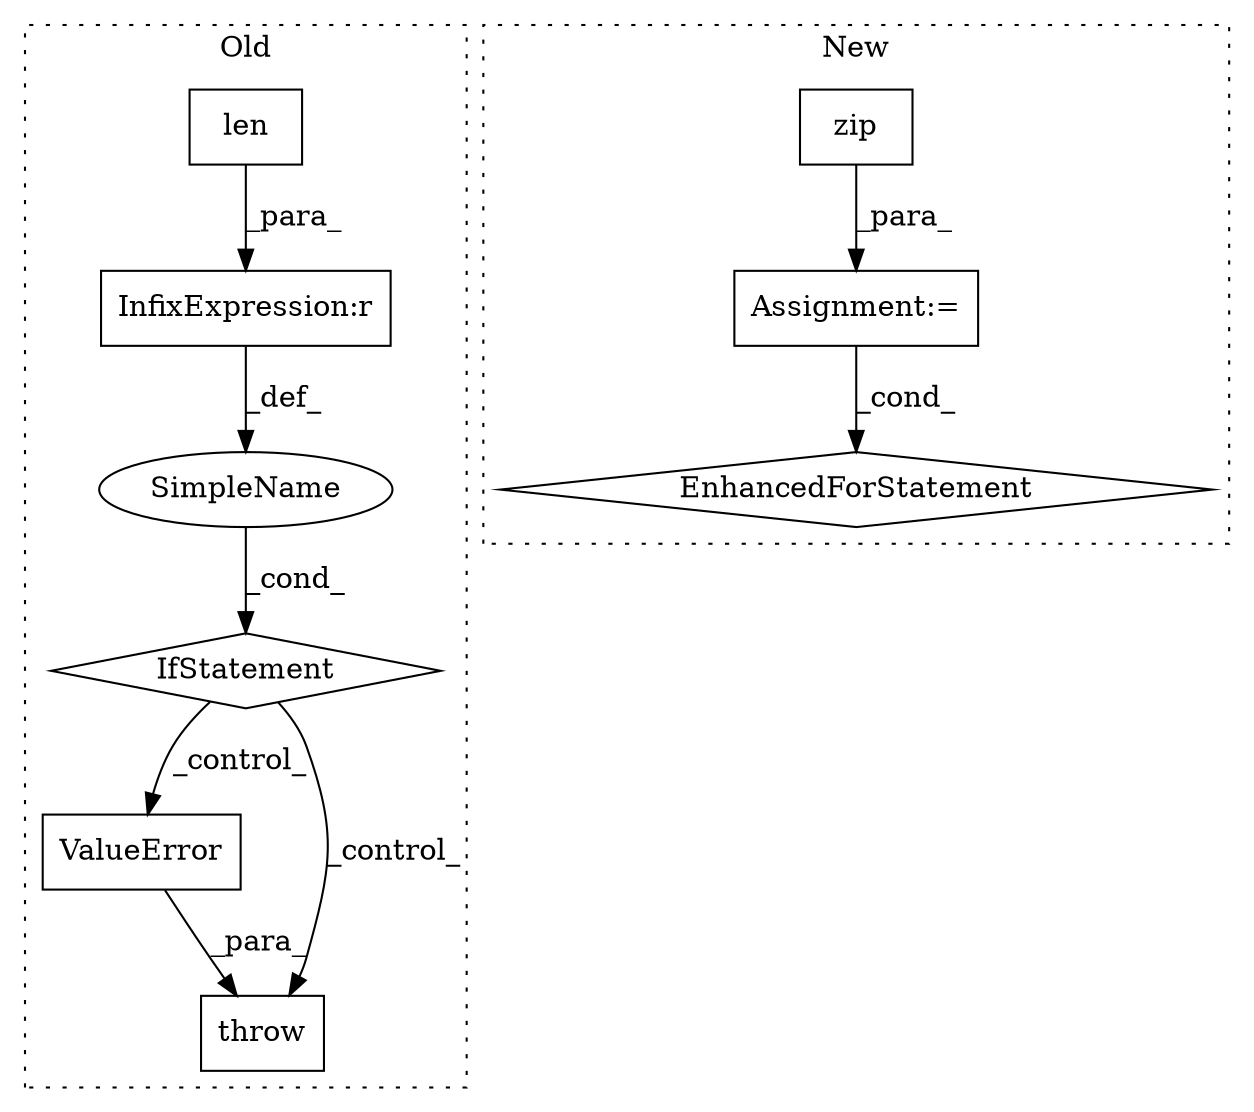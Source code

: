 digraph G {
subgraph cluster0 {
1 [label="ValueError" a="32" s="3248,3303" l="11,1" shape="box"];
3 [label="throw" a="53" s="3242" l="6" shape="box"];
4 [label="IfStatement" a="25" s="2990,3232" l="4,2" shape="diamond"];
5 [label="SimpleName" a="42" s="" l="" shape="ellipse"];
7 [label="InfixExpression:r" a="27" s="3209" l="4" shape="box"];
9 [label="len" a="32" s="3213,3230" l="4,1" shape="box"];
label = "Old";
style="dotted";
}
subgraph cluster1 {
2 [label="zip" a="32" s="2866,2903" l="4,1" shape="box"];
6 [label="Assignment:=" a="7" s="2766,2904" l="82,2" shape="box"];
8 [label="EnhancedForStatement" a="70" s="2766,2904" l="82,2" shape="diamond"];
label = "New";
style="dotted";
}
1 -> 3 [label="_para_"];
2 -> 6 [label="_para_"];
4 -> 1 [label="_control_"];
4 -> 3 [label="_control_"];
5 -> 4 [label="_cond_"];
6 -> 8 [label="_cond_"];
7 -> 5 [label="_def_"];
9 -> 7 [label="_para_"];
}